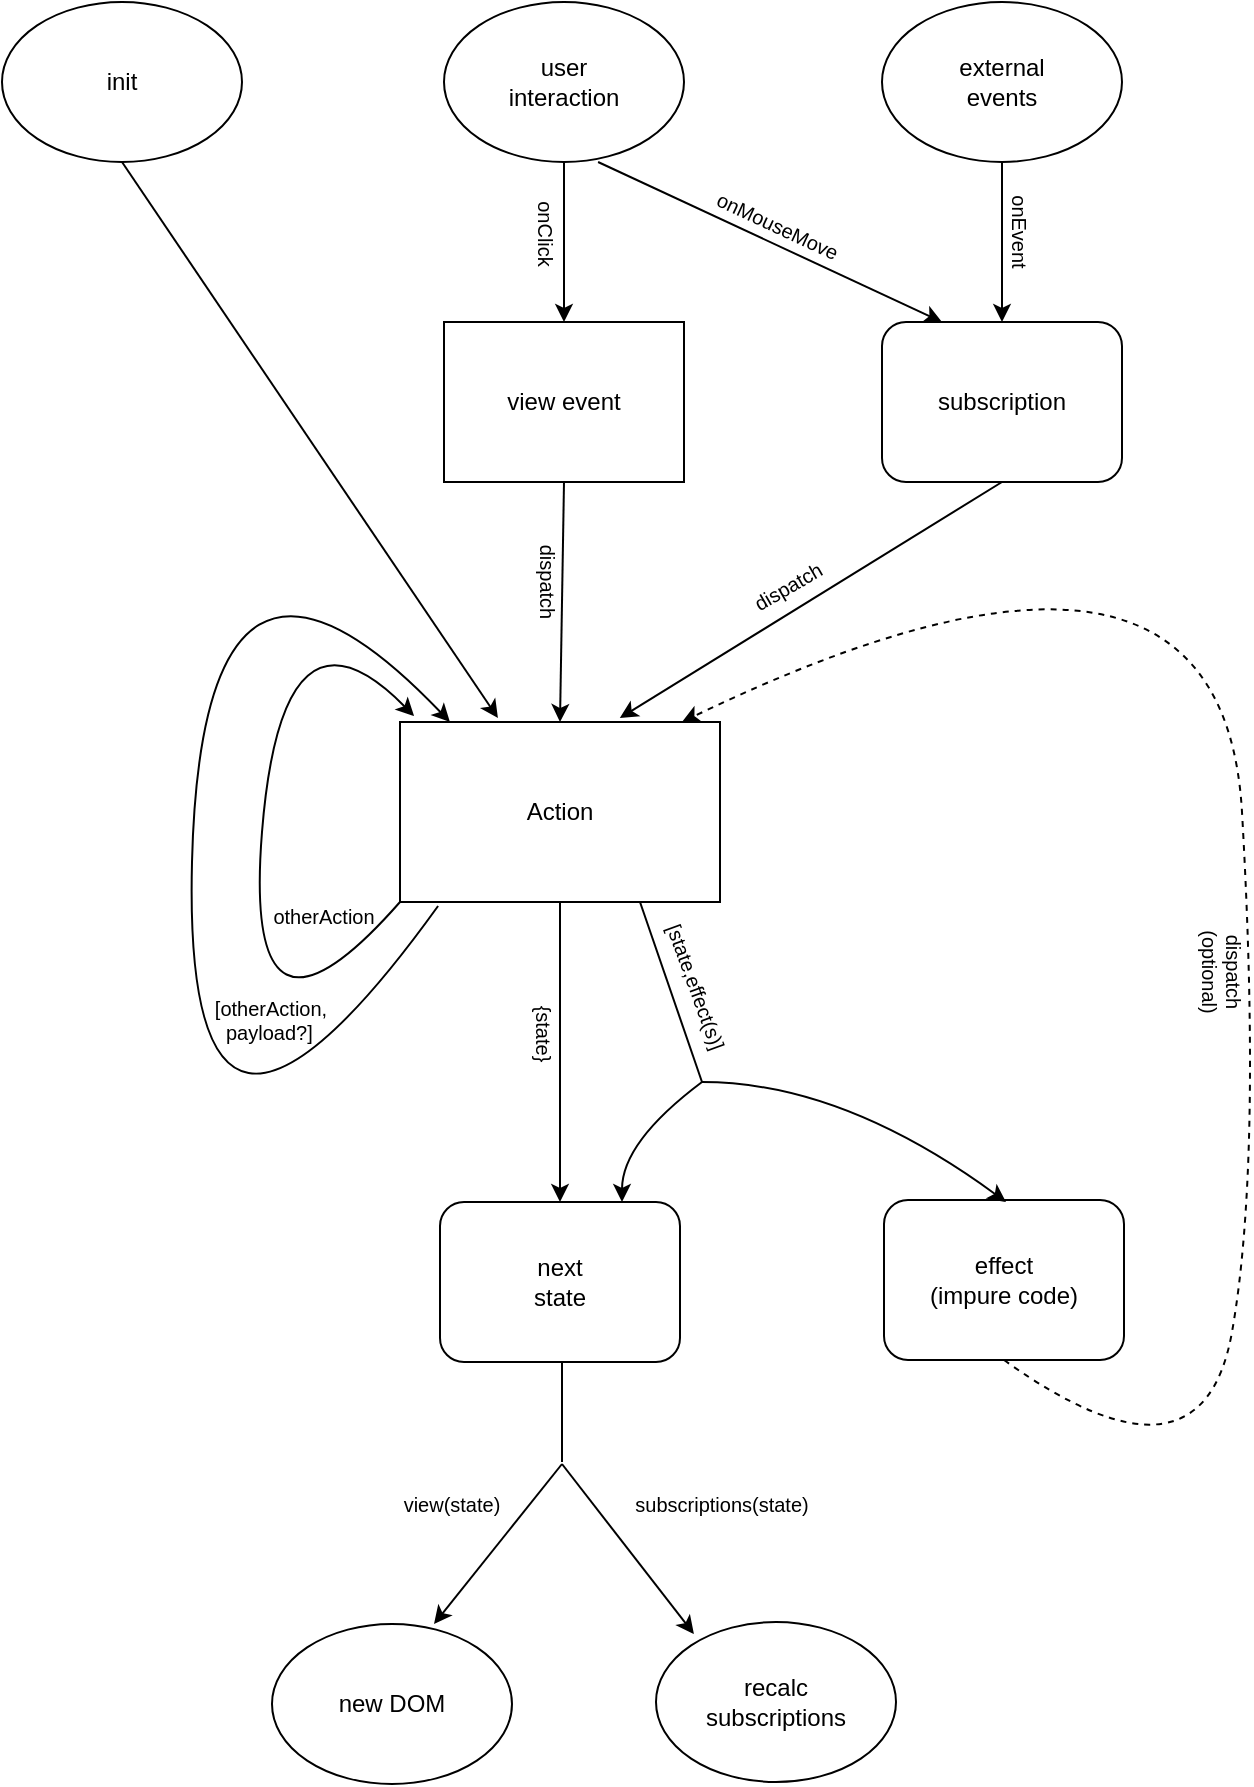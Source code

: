<mxfile version="16.6.1" type="github">
  <diagram id="Bt5-hzxeSANFB3K5kCvf" name="Page-1">
    <mxGraphModel dx="1038" dy="652" grid="1" gridSize="10" guides="1" tooltips="1" connect="1" arrows="1" fold="1" page="1" pageScale="1" pageWidth="827" pageHeight="1169" math="0" shadow="0">
      <root>
        <mxCell id="0" />
        <mxCell id="1" parent="0" />
        <mxCell id="PerOs7tTjKBZLPNkPWR2-2" value="view event" style="whiteSpace=wrap;html=1;" parent="1" vertex="1">
          <mxGeometry x="341" y="240" width="120" height="80" as="geometry" />
        </mxCell>
        <mxCell id="PerOs7tTjKBZLPNkPWR2-3" value="subscription" style="rounded=1;whiteSpace=wrap;html=1;" parent="1" vertex="1">
          <mxGeometry x="560" y="240" width="120" height="80" as="geometry" />
        </mxCell>
        <mxCell id="PerOs7tTjKBZLPNkPWR2-5" value="external&lt;br&gt;events" style="ellipse;whiteSpace=wrap;html=1;" parent="1" vertex="1">
          <mxGeometry x="560" y="80" width="120" height="80" as="geometry" />
        </mxCell>
        <mxCell id="PerOs7tTjKBZLPNkPWR2-6" value="Action" style="rounded=0;whiteSpace=wrap;html=1;" parent="1" vertex="1">
          <mxGeometry x="319" y="440" width="160" height="90" as="geometry" />
        </mxCell>
        <mxCell id="PerOs7tTjKBZLPNkPWR2-7" value="effect&lt;br&gt;(impure code)" style="rounded=1;whiteSpace=wrap;html=1;" parent="1" vertex="1">
          <mxGeometry x="561" y="679" width="120" height="80" as="geometry" />
        </mxCell>
        <mxCell id="PerOs7tTjKBZLPNkPWR2-8" value="next&lt;br&gt;state" style="rounded=1;whiteSpace=wrap;html=1;" parent="1" vertex="1">
          <mxGeometry x="339" y="680" width="120" height="80" as="geometry" />
        </mxCell>
        <mxCell id="PerOs7tTjKBZLPNkPWR2-10" value="" style="endArrow=classic;html=1;rounded=0;exitX=0.5;exitY=1;exitDx=0;exitDy=0;entryX=0.5;entryY=0;entryDx=0;entryDy=0;" parent="1" source="PerOs7tTjKBZLPNkPWR2-5" target="PerOs7tTjKBZLPNkPWR2-3" edge="1">
          <mxGeometry width="50" height="50" relative="1" as="geometry">
            <mxPoint x="255" y="330" as="sourcePoint" />
            <mxPoint x="305" y="280" as="targetPoint" />
          </mxGeometry>
        </mxCell>
        <mxCell id="PerOs7tTjKBZLPNkPWR2-11" value="" style="endArrow=classic;html=1;rounded=0;exitX=0.5;exitY=1;exitDx=0;exitDy=0;entryX=0.687;entryY=-0.022;entryDx=0;entryDy=0;entryPerimeter=0;" parent="1" source="PerOs7tTjKBZLPNkPWR2-3" target="PerOs7tTjKBZLPNkPWR2-6" edge="1">
          <mxGeometry width="50" height="50" relative="1" as="geometry">
            <mxPoint x="255" y="330" as="sourcePoint" />
            <mxPoint x="305" y="280" as="targetPoint" />
          </mxGeometry>
        </mxCell>
        <mxCell id="PerOs7tTjKBZLPNkPWR2-12" value="" style="endArrow=classic;html=1;rounded=0;entryX=0.5;entryY=0;entryDx=0;entryDy=0;exitX=0.5;exitY=1;exitDx=0;exitDy=0;" parent="1" source="PerOs7tTjKBZLPNkPWR2-2" target="PerOs7tTjKBZLPNkPWR2-6" edge="1">
          <mxGeometry width="50" height="50" relative="1" as="geometry">
            <mxPoint x="309" y="290" as="sourcePoint" />
            <mxPoint x="305" y="280" as="targetPoint" />
          </mxGeometry>
        </mxCell>
        <mxCell id="PerOs7tTjKBZLPNkPWR2-15" value="" style="endArrow=classic;html=1;rounded=0;entryX=0.5;entryY=0;entryDx=0;entryDy=0;exitX=0.5;exitY=1;exitDx=0;exitDy=0;" parent="1" source="PerOs7tTjKBZLPNkPWR2-6" target="PerOs7tTjKBZLPNkPWR2-8" edge="1">
          <mxGeometry width="50" height="50" relative="1" as="geometry">
            <mxPoint x="255" y="330" as="sourcePoint" />
            <mxPoint x="305" y="280" as="targetPoint" />
          </mxGeometry>
        </mxCell>
        <mxCell id="PerOs7tTjKBZLPNkPWR2-22" value="dispatch&lt;br style=&quot;font-size: 10px;&quot;&gt;" style="text;html=1;strokeColor=none;fillColor=none;align=center;verticalAlign=middle;whiteSpace=wrap;rounded=0;fontSize=10;rotation=-30;" parent="1" vertex="1">
          <mxGeometry x="483" y="357" width="60" height="30" as="geometry" />
        </mxCell>
        <mxCell id="PerOs7tTjKBZLPNkPWR2-23" value="dispatch" style="text;html=1;strokeColor=none;fillColor=none;align=center;verticalAlign=middle;whiteSpace=wrap;rounded=0;fontSize=10;rotation=90;" parent="1" vertex="1">
          <mxGeometry x="363" y="355" width="60" height="30" as="geometry" />
        </mxCell>
        <mxCell id="PerOs7tTjKBZLPNkPWR2-26" value="new DOM" style="ellipse;whiteSpace=wrap;html=1;" parent="1" vertex="1">
          <mxGeometry x="255" y="891" width="120" height="80" as="geometry" />
        </mxCell>
        <mxCell id="PerOs7tTjKBZLPNkPWR2-41" value="user&lt;br&gt;interaction" style="ellipse;whiteSpace=wrap;html=1;" parent="1" vertex="1">
          <mxGeometry x="341" y="80" width="120" height="80" as="geometry" />
        </mxCell>
        <mxCell id="PerOs7tTjKBZLPNkPWR2-42" value="" style="endArrow=classic;html=1;rounded=0;exitX=0.5;exitY=1;exitDx=0;exitDy=0;entryX=0.5;entryY=0;entryDx=0;entryDy=0;" parent="1" source="PerOs7tTjKBZLPNkPWR2-41" target="PerOs7tTjKBZLPNkPWR2-2" edge="1">
          <mxGeometry width="50" height="50" relative="1" as="geometry">
            <mxPoint x="285" y="400" as="sourcePoint" />
            <mxPoint x="185" y="240" as="targetPoint" />
          </mxGeometry>
        </mxCell>
        <mxCell id="PerOs7tTjKBZLPNkPWR2-44" value="&lt;font style=&quot;font-size: 10px&quot;&gt;view(state)&lt;/font&gt;" style="text;html=1;strokeColor=none;fillColor=none;align=center;verticalAlign=middle;whiteSpace=wrap;rounded=0;" parent="1" vertex="1">
          <mxGeometry x="315" y="816" width="60" height="30" as="geometry" />
        </mxCell>
        <mxCell id="PerOs7tTjKBZLPNkPWR2-45" value="{state}" style="text;html=1;strokeColor=none;fillColor=none;align=center;verticalAlign=middle;whiteSpace=wrap;rounded=0;fontSize=10;rotation=90;" parent="1" vertex="1">
          <mxGeometry x="368" y="591" width="46" height="10" as="geometry" />
        </mxCell>
        <mxCell id="PerOs7tTjKBZLPNkPWR2-46" value="" style="curved=1;endArrow=classic;html=1;rounded=0;entryX=0.044;entryY=-0.033;entryDx=0;entryDy=0;exitX=0;exitY=1;exitDx=0;exitDy=0;entryPerimeter=0;" parent="1" edge="1" target="PerOs7tTjKBZLPNkPWR2-6" source="PerOs7tTjKBZLPNkPWR2-6">
          <mxGeometry width="50" height="50" relative="1" as="geometry">
            <mxPoint x="535" y="540" as="sourcePoint" />
            <mxPoint x="505" y="460" as="targetPoint" />
            <Array as="points">
              <mxPoint x="240" y="620" />
              <mxPoint x="260" y="370" />
            </Array>
          </mxGeometry>
        </mxCell>
        <mxCell id="PerOs7tTjKBZLPNkPWR2-51" value="otherAction" style="text;html=1;strokeColor=none;fillColor=none;align=center;verticalAlign=middle;whiteSpace=wrap;rounded=0;fontSize=10;rotation=0;" parent="1" vertex="1">
          <mxGeometry x="249" y="519" width="64" height="35" as="geometry" />
        </mxCell>
        <mxCell id="PerOs7tTjKBZLPNkPWR2-54" value="&lt;font style=&quot;font-size: 10px&quot;&gt;&lt;span class=&quot;pl-c1&quot; style=&quot;box-sizing: border-box&quot;&gt;&lt;span class=&quot;pl-c1&quot; style=&quot;box-sizing: border-box&quot;&gt;&lt;div style=&quot;text-align: left&quot;&gt;&lt;span class=&quot;pl-c1&quot; style=&quot;font-family: &amp;#34;helvetica&amp;#34; ; white-space: normal ; box-sizing: border-box&quot;&gt;[otherAction,&lt;br&gt;&amp;nbsp; payload&lt;/span&gt;&lt;span class=&quot;pl-k&quot; style=&quot;font-family: &amp;#34;helvetica&amp;#34; ; white-space: normal ; box-sizing: border-box&quot;&gt;?&lt;/span&gt;&lt;span class=&quot;pl-c1&quot; style=&quot;font-family: &amp;#34;helvetica&amp;#34; ; white-space: normal ; box-sizing: border-box&quot;&gt;&lt;span class=&quot;pl-c1&quot; style=&quot;box-sizing: border-box&quot;&gt;]&lt;/span&gt;&lt;/span&gt;&lt;/div&gt;&lt;/span&gt;&lt;/span&gt;&lt;/font&gt;&lt;font style=&quot;font-size: 10px&quot;&gt;&lt;br&gt;&lt;/font&gt;" style="text;html=1;strokeColor=none;fillColor=none;align=center;verticalAlign=middle;whiteSpace=wrap;rounded=0;fontSize=10;rotation=0;" parent="1" vertex="1">
          <mxGeometry x="210" y="580" width="89" height="30" as="geometry" />
        </mxCell>
        <mxCell id="VOWdiO47p_UAFs92vuI7-5" value="dispatch&lt;br&gt;(optional)" style="text;html=1;strokeColor=none;fillColor=none;align=center;verticalAlign=middle;whiteSpace=wrap;rounded=0;fontSize=10;rotation=90;" vertex="1" parent="1">
          <mxGeometry x="700" y="550" width="60" height="30" as="geometry" />
        </mxCell>
        <mxCell id="VOWdiO47p_UAFs92vuI7-18" value="" style="curved=1;endArrow=classic;html=1;rounded=0;" edge="1" parent="1">
          <mxGeometry width="50" height="50" relative="1" as="geometry">
            <mxPoint x="470" y="620" as="sourcePoint" />
            <mxPoint x="622" y="680" as="targetPoint" />
            <Array as="points">
              <mxPoint x="540" y="620" />
            </Array>
          </mxGeometry>
        </mxCell>
        <mxCell id="VOWdiO47p_UAFs92vuI7-21" value="[state,effect(s)]" style="text;html=1;strokeColor=none;fillColor=none;align=left;verticalAlign=middle;whiteSpace=wrap;rounded=0;fontSize=10;rotation=70;" vertex="1" parent="1">
          <mxGeometry x="436" y="558" width="60" height="20" as="geometry" />
        </mxCell>
        <mxCell id="VOWdiO47p_UAFs92vuI7-41" value="" style="curved=1;endArrow=classic;html=1;rounded=0;entryX=0.75;entryY=0;entryDx=0;entryDy=0;" edge="1" parent="1">
          <mxGeometry width="50" height="50" relative="1" as="geometry">
            <mxPoint x="470" y="620" as="sourcePoint" />
            <mxPoint x="430" y="680" as="targetPoint" />
            <Array as="points">
              <mxPoint x="430" y="650" />
            </Array>
          </mxGeometry>
        </mxCell>
        <mxCell id="VOWdiO47p_UAFs92vuI7-43" value="" style="endArrow=none;html=1;rounded=0;entryX=0.75;entryY=1;entryDx=0;entryDy=0;" edge="1" parent="1" target="PerOs7tTjKBZLPNkPWR2-6">
          <mxGeometry width="50" height="50" relative="1" as="geometry">
            <mxPoint x="470" y="620" as="sourcePoint" />
            <mxPoint x="461.48" y="530" as="targetPoint" />
          </mxGeometry>
        </mxCell>
        <mxCell id="VOWdiO47p_UAFs92vuI7-45" value="" style="curved=1;endArrow=classic;html=1;rounded=0;entryX=0.156;entryY=0;entryDx=0;entryDy=0;exitX=0.119;exitY=1.022;exitDx=0;exitDy=0;entryPerimeter=0;exitPerimeter=0;" edge="1" parent="1" source="PerOs7tTjKBZLPNkPWR2-6" target="PerOs7tTjKBZLPNkPWR2-6">
          <mxGeometry width="50" height="50" relative="1" as="geometry">
            <mxPoint x="115" y="450" as="sourcePoint" />
            <mxPoint x="595" y="390" as="targetPoint" />
            <Array as="points">
              <mxPoint x="210" y="710" />
              <mxPoint x="220" y="310" />
            </Array>
          </mxGeometry>
        </mxCell>
        <mxCell id="VOWdiO47p_UAFs92vuI7-46" value="" style="endArrow=none;html=1;rounded=0;" edge="1" parent="1">
          <mxGeometry width="50" height="50" relative="1" as="geometry">
            <mxPoint x="400" y="760" as="sourcePoint" />
            <mxPoint x="400" y="810" as="targetPoint" />
          </mxGeometry>
        </mxCell>
        <mxCell id="VOWdiO47p_UAFs92vuI7-47" value="recalc&lt;br&gt;subscriptions" style="ellipse;whiteSpace=wrap;html=1;" vertex="1" parent="1">
          <mxGeometry x="447" y="890" width="120" height="80" as="geometry" />
        </mxCell>
        <mxCell id="VOWdiO47p_UAFs92vuI7-50" value="" style="endArrow=classic;html=1;rounded=0;entryX=0.675;entryY=0;entryDx=0;entryDy=0;entryPerimeter=0;" edge="1" parent="1" target="PerOs7tTjKBZLPNkPWR2-26">
          <mxGeometry width="50" height="50" relative="1" as="geometry">
            <mxPoint x="400" y="811" as="sourcePoint" />
            <mxPoint x="354" y="871" as="targetPoint" />
          </mxGeometry>
        </mxCell>
        <mxCell id="VOWdiO47p_UAFs92vuI7-51" value="" style="endArrow=classic;html=1;rounded=0;entryX=0.158;entryY=0.075;entryDx=0;entryDy=0;entryPerimeter=0;" edge="1" parent="1" target="VOWdiO47p_UAFs92vuI7-47">
          <mxGeometry width="50" height="50" relative="1" as="geometry">
            <mxPoint x="400" y="811" as="sourcePoint" />
            <mxPoint x="444" y="871" as="targetPoint" />
          </mxGeometry>
        </mxCell>
        <mxCell id="VOWdiO47p_UAFs92vuI7-54" value="&lt;font style=&quot;font-size: 10px&quot;&gt;subscriptions(state)&lt;/font&gt;" style="text;html=1;strokeColor=none;fillColor=none;align=center;verticalAlign=middle;whiteSpace=wrap;rounded=0;" vertex="1" parent="1">
          <mxGeometry x="450" y="816" width="60" height="30" as="geometry" />
        </mxCell>
        <mxCell id="VOWdiO47p_UAFs92vuI7-67" value="init" style="ellipse;whiteSpace=wrap;html=1;" vertex="1" parent="1">
          <mxGeometry x="120" y="80" width="120" height="80" as="geometry" />
        </mxCell>
        <mxCell id="VOWdiO47p_UAFs92vuI7-68" value="" style="endArrow=classic;html=1;rounded=0;fontSize=10;exitX=0.5;exitY=1;exitDx=0;exitDy=0;entryX=0.306;entryY=-0.022;entryDx=0;entryDy=0;entryPerimeter=0;" edge="1" parent="1" source="VOWdiO47p_UAFs92vuI7-67" target="PerOs7tTjKBZLPNkPWR2-6">
          <mxGeometry width="50" height="50" relative="1" as="geometry">
            <mxPoint x="525" y="290" as="sourcePoint" />
            <mxPoint x="575" y="240" as="targetPoint" />
          </mxGeometry>
        </mxCell>
        <mxCell id="VOWdiO47p_UAFs92vuI7-69" value="" style="endArrow=classic;html=1;rounded=0;fontSize=10;entryX=0.25;entryY=0;entryDx=0;entryDy=0;exitX=0.642;exitY=1;exitDx=0;exitDy=0;exitPerimeter=0;" edge="1" parent="1" source="PerOs7tTjKBZLPNkPWR2-41" target="PerOs7tTjKBZLPNkPWR2-3">
          <mxGeometry width="50" height="50" relative="1" as="geometry">
            <mxPoint x="395" y="250" as="sourcePoint" />
            <mxPoint x="445" y="200" as="targetPoint" />
          </mxGeometry>
        </mxCell>
        <mxCell id="VOWdiO47p_UAFs92vuI7-70" value="onClick" style="text;html=1;strokeColor=none;fillColor=none;align=center;verticalAlign=middle;whiteSpace=wrap;rounded=0;fontSize=10;rotation=90;" vertex="1" parent="1">
          <mxGeometry x="362" y="181" width="60" height="30" as="geometry" />
        </mxCell>
        <mxCell id="VOWdiO47p_UAFs92vuI7-71" value="onMouseMove" style="text;html=1;strokeColor=none;fillColor=none;align=center;verticalAlign=middle;whiteSpace=wrap;rounded=0;fontSize=10;rotation=25;" vertex="1" parent="1">
          <mxGeometry x="461.48" y="176.94" width="94" height="30" as="geometry" />
        </mxCell>
        <mxCell id="VOWdiO47p_UAFs92vuI7-72" value="&lt;div&gt;onEvent&lt;/div&gt;&lt;div&gt;&lt;br&gt;&lt;/div&gt;" style="text;html=1;strokeColor=none;fillColor=none;align=center;verticalAlign=middle;whiteSpace=wrap;rounded=0;fontSize=10;rotation=90;" vertex="1" parent="1">
          <mxGeometry x="597" y="180" width="52" height="30" as="geometry" />
        </mxCell>
        <mxCell id="VOWdiO47p_UAFs92vuI7-85" value="" style="curved=1;endArrow=classic;html=1;rounded=0;fontSize=10;exitX=0.5;exitY=1;exitDx=0;exitDy=0;entryX=0.881;entryY=0;entryDx=0;entryDy=0;entryPerimeter=0;dashed=1;" edge="1" parent="1" source="PerOs7tTjKBZLPNkPWR2-7" target="PerOs7tTjKBZLPNkPWR2-6">
          <mxGeometry width="50" height="50" relative="1" as="geometry">
            <mxPoint x="730" y="670" as="sourcePoint" />
            <mxPoint x="550" y="430" as="targetPoint" />
            <Array as="points">
              <mxPoint x="720" y="830" />
              <mxPoint x="750" y="660" />
              <mxPoint x="730" y="310" />
            </Array>
          </mxGeometry>
        </mxCell>
      </root>
    </mxGraphModel>
  </diagram>
</mxfile>
